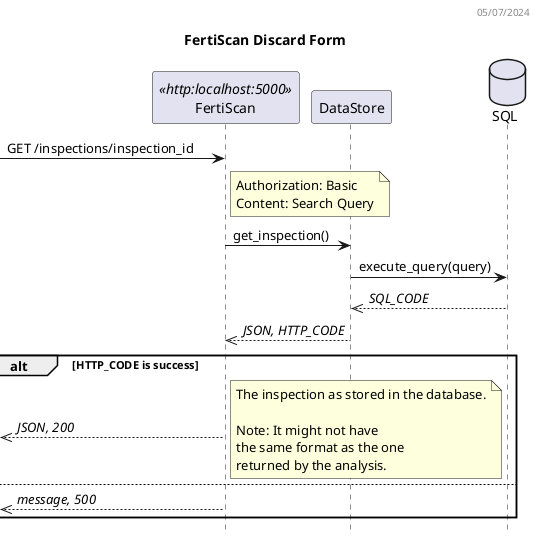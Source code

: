 @startuml FertiScan Sequence Diagram
header 05/07/2024

title FertiScan Discard Form
hide empty members
hide footbox

participant FertiScan as BE <<http:localhost:5000>>
participant DataStore as DS
database SQL as DB

-> BE: GET /inspections/inspection_id
note right BE
  Authorization: Basic
  Content: Search Query
end note
BE -> DS: get_inspection() 
DS -> DB: execute_query(query)
DS <<-- DB: //SQL_CODE//
BE <<-- DS: //JSON, HTTP_CODE//
alt HTTP_CODE is success
  <<-- BE: //JSON, 200//
  note right
    The inspection as stored in the database.

    Note: It might not have
    the same format as the one
    returned by the analysis.
  end note
else
  <<-- BE: //message, 500//
end

@enduml

